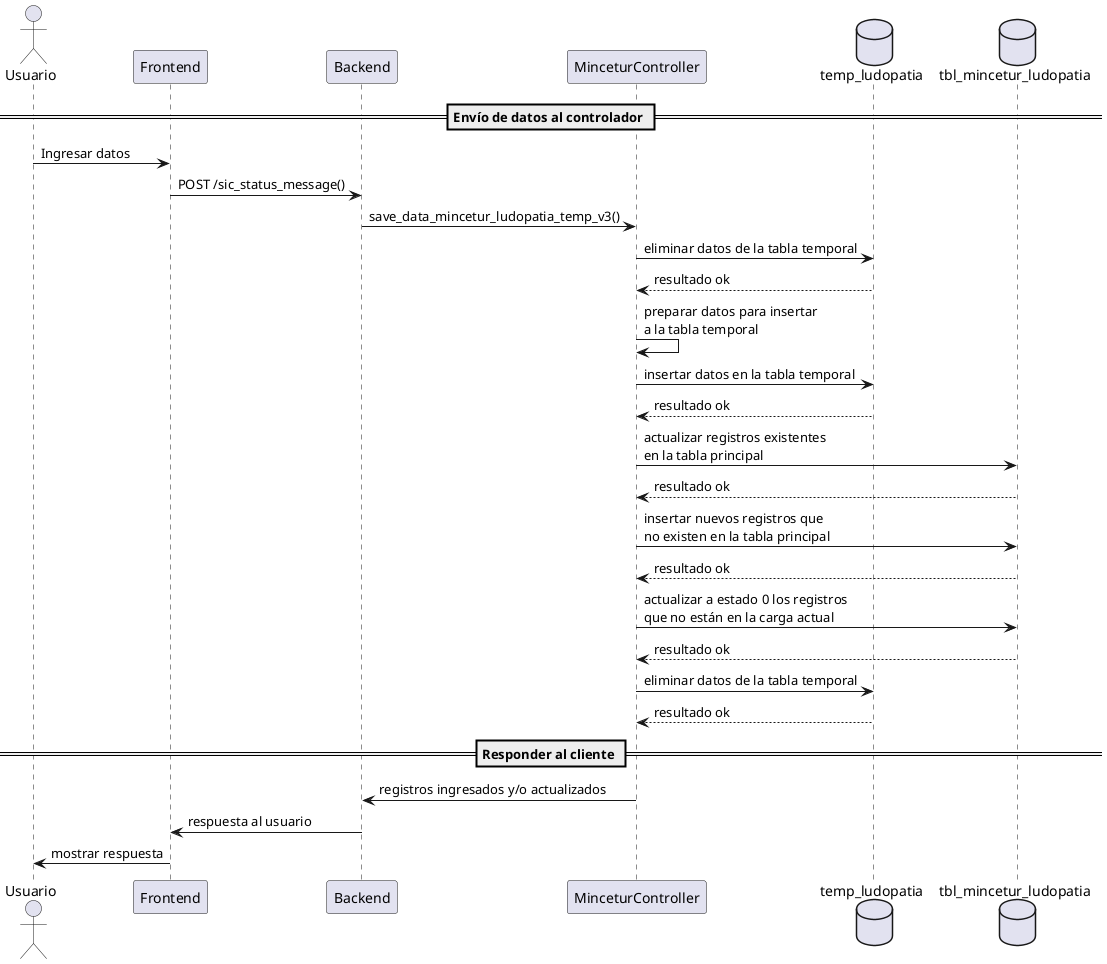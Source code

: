 @startuml save_data_mincetur_ludopatia_v3
actor Usuario
participant Frontend
participant Backend
participant MinceturController
database DB as "temp_ludopatia"
database DB2 as "tbl_mincetur_ludopatia"

== Envío de datos al controlador ==
Usuario -> Frontend : Ingresar datos
Frontend -> Backend : POST /sic_status_message()
Backend -> MinceturController : save_data_mincetur_ludopatia_temp_v3()

MinceturController -> DB : eliminar datos de la tabla temporal
DB --> MinceturController : resultado ok
MinceturController -> MinceturController : preparar datos para insertar\na la tabla temporal
MinceturController -> DB : insertar datos en la tabla temporal
DB --> MinceturController : resultado ok
MinceturController -> DB2 : actualizar registros existentes\nen la tabla principal
DB2 --> MinceturController : resultado ok
MinceturController -> DB2 : insertar nuevos registros que\nno existen en la tabla principal
DB2 --> MinceturController : resultado ok
MinceturController -> DB2 : actualizar a estado 0 los registros\nque no están en la carga actual
DB2 --> MinceturController : resultado ok
MinceturController -> DB : eliminar datos de la tabla temporal
DB --> MinceturController : resultado ok

== Responder al cliente ==
MinceturController -> Backend : registros ingresados y/o actualizados
Backend -> Frontend : respuesta al usuario
Frontend -> Usuario : mostrar respuesta
@enduml
